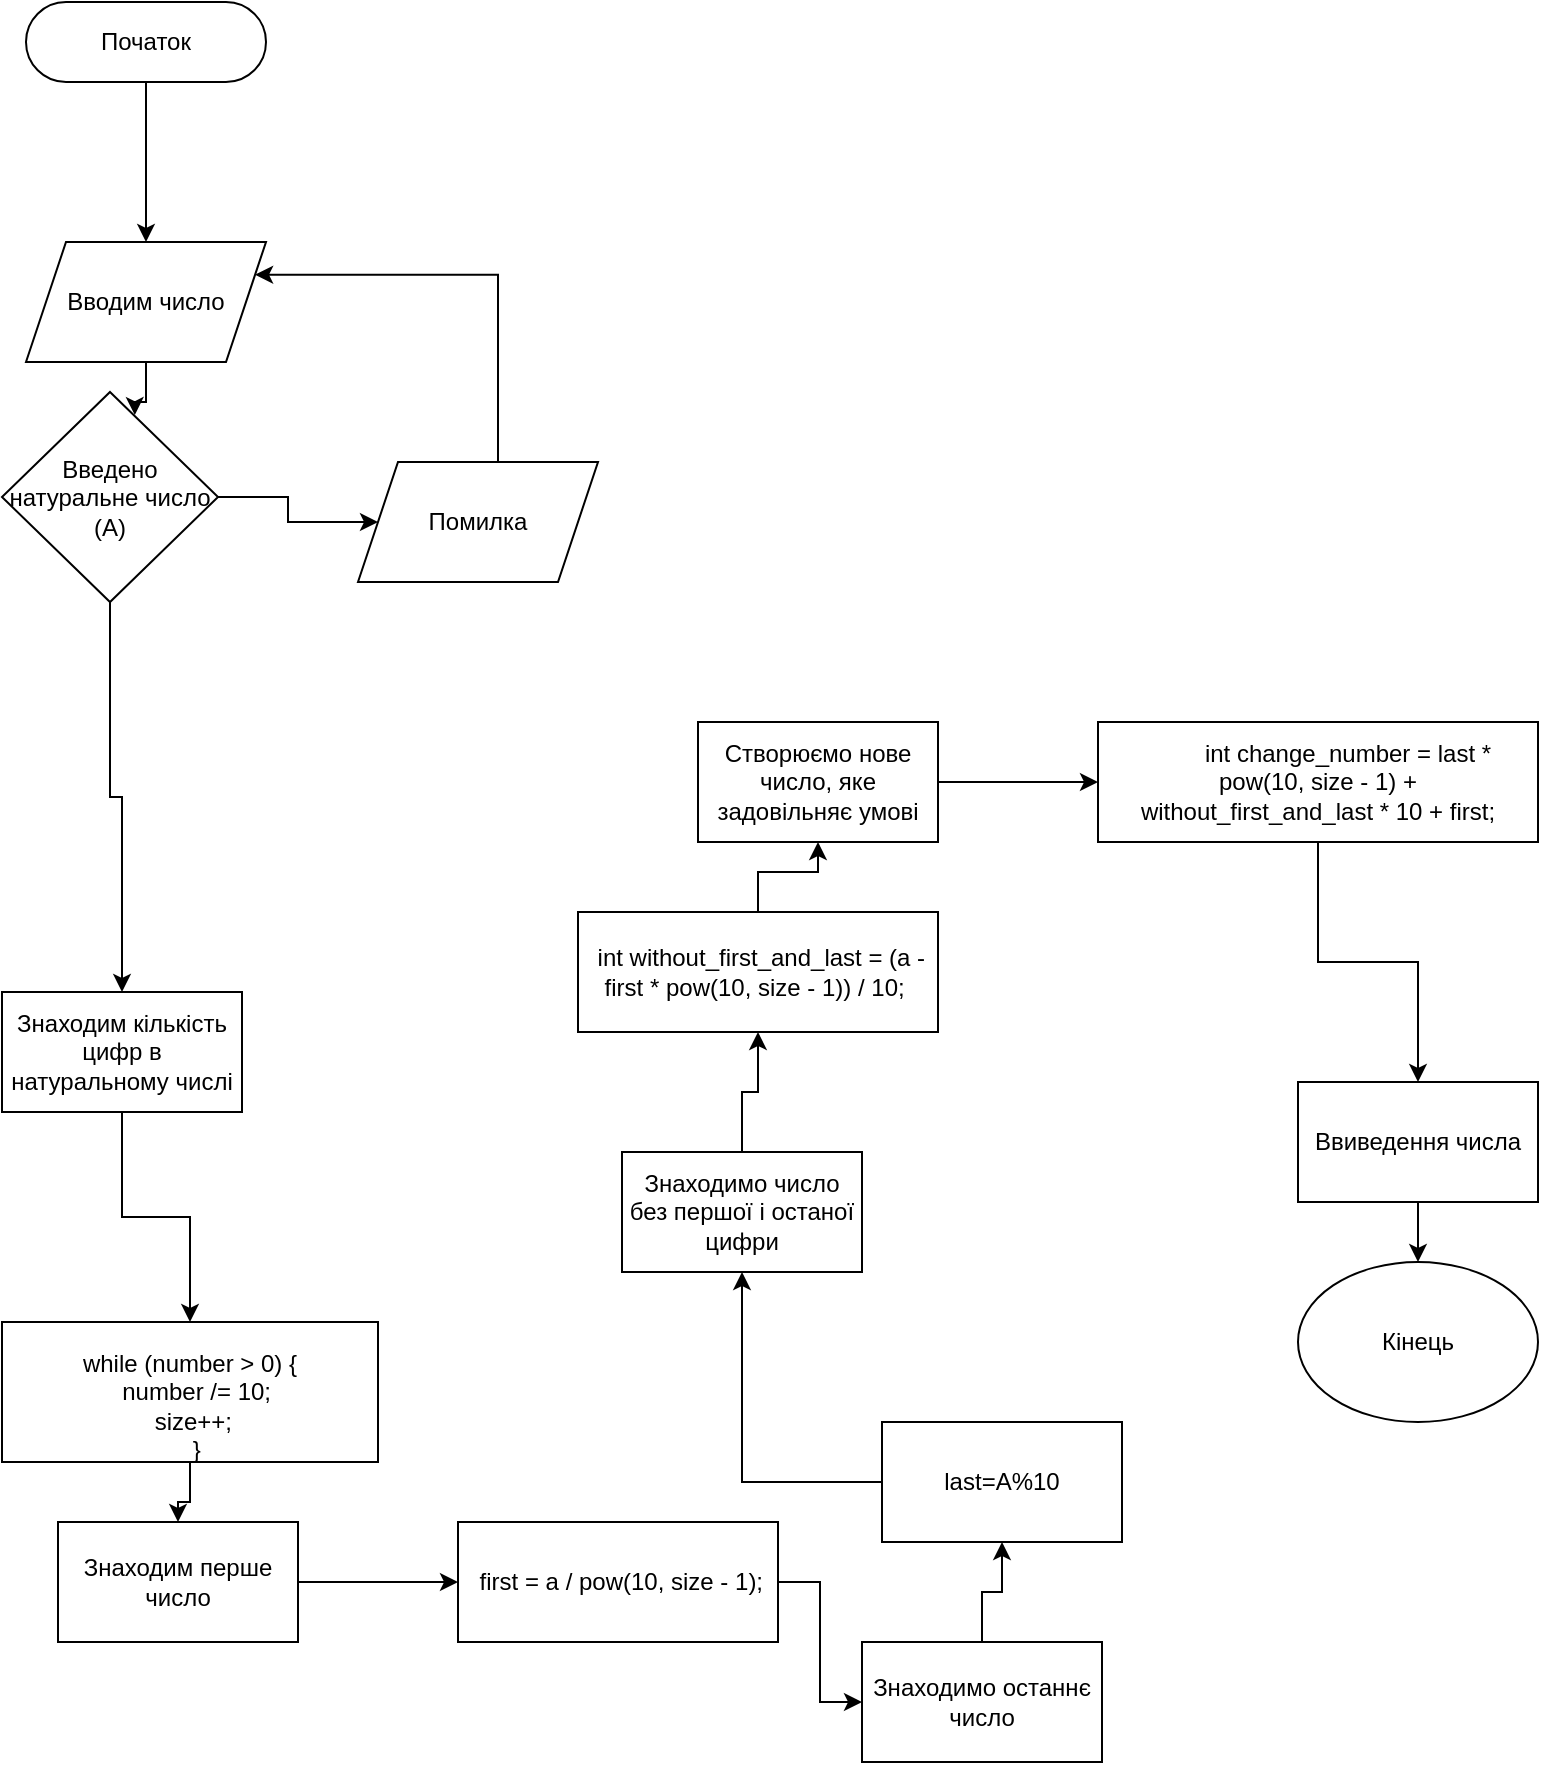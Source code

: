 <mxfile version="24.7.17">
  <diagram name="Сторінка-1" id="x23zGEdrDz4SVfGFRyfK">
    <mxGraphModel dx="2074" dy="649" grid="1" gridSize="10" guides="1" tooltips="1" connect="1" arrows="1" fold="1" page="1" pageScale="1" pageWidth="827" pageHeight="1169" math="0" shadow="0">
      <root>
        <mxCell id="0" />
        <mxCell id="1" parent="0" />
        <mxCell id="xS3GevDPBk4NqoLoL0XK-3" style="edgeStyle=orthogonalEdgeStyle;rounded=0;orthogonalLoop=1;jettySize=auto;html=1;entryX=0.5;entryY=0;entryDx=0;entryDy=0;" parent="1" source="xS3GevDPBk4NqoLoL0XK-1" target="xS3GevDPBk4NqoLoL0XK-2" edge="1">
          <mxGeometry relative="1" as="geometry" />
        </mxCell>
        <mxCell id="xS3GevDPBk4NqoLoL0XK-1" value="Початок" style="rounded=1;whiteSpace=wrap;html=1;arcSize=50;" parent="1" vertex="1">
          <mxGeometry x="-756" y="190" width="120" height="40" as="geometry" />
        </mxCell>
        <mxCell id="xS3GevDPBk4NqoLoL0XK-2" value="Вводим число" style="shape=parallelogram;perimeter=parallelogramPerimeter;whiteSpace=wrap;html=1;fixedSize=1;" parent="1" vertex="1">
          <mxGeometry x="-756" y="310" width="120" height="60" as="geometry" />
        </mxCell>
        <mxCell id="xS3GevDPBk4NqoLoL0XK-7" style="edgeStyle=orthogonalEdgeStyle;rounded=0;orthogonalLoop=1;jettySize=auto;html=1;" parent="1" source="xS3GevDPBk4NqoLoL0XK-4" target="xS3GevDPBk4NqoLoL0XK-6" edge="1">
          <mxGeometry relative="1" as="geometry" />
        </mxCell>
        <mxCell id="xS3GevDPBk4NqoLoL0XK-10" style="edgeStyle=orthogonalEdgeStyle;rounded=0;orthogonalLoop=1;jettySize=auto;html=1;entryX=0.5;entryY=0;entryDx=0;entryDy=0;" parent="1" source="xS3GevDPBk4NqoLoL0XK-4" target="xS3GevDPBk4NqoLoL0XK-14" edge="1">
          <mxGeometry relative="1" as="geometry">
            <mxPoint x="-828" y="515" as="targetPoint" />
          </mxGeometry>
        </mxCell>
        <mxCell id="xS3GevDPBk4NqoLoL0XK-4" value="Введено натуральне число&lt;div&gt;(A)&lt;/div&gt;" style="rhombus;whiteSpace=wrap;html=1;" parent="1" vertex="1">
          <mxGeometry x="-768" y="385" width="108" height="105" as="geometry" />
        </mxCell>
        <mxCell id="xS3GevDPBk4NqoLoL0XK-5" style="edgeStyle=orthogonalEdgeStyle;rounded=0;orthogonalLoop=1;jettySize=auto;html=1;entryX=0.615;entryY=0.11;entryDx=0;entryDy=0;entryPerimeter=0;" parent="1" source="xS3GevDPBk4NqoLoL0XK-2" target="xS3GevDPBk4NqoLoL0XK-4" edge="1">
          <mxGeometry relative="1" as="geometry" />
        </mxCell>
        <mxCell id="xS3GevDPBk4NqoLoL0XK-8" style="edgeStyle=orthogonalEdgeStyle;rounded=0;orthogonalLoop=1;jettySize=auto;html=1;entryX=1;entryY=0.25;entryDx=0;entryDy=0;" parent="1" source="xS3GevDPBk4NqoLoL0XK-6" target="xS3GevDPBk4NqoLoL0XK-2" edge="1">
          <mxGeometry relative="1" as="geometry">
            <mxPoint x="-550" y="330" as="targetPoint" />
            <Array as="points">
              <mxPoint x="-520" y="326" />
            </Array>
          </mxGeometry>
        </mxCell>
        <mxCell id="xS3GevDPBk4NqoLoL0XK-6" value="Помилка" style="shape=parallelogram;perimeter=parallelogramPerimeter;whiteSpace=wrap;html=1;fixedSize=1;" parent="1" vertex="1">
          <mxGeometry x="-590" y="420" width="120" height="60" as="geometry" />
        </mxCell>
        <mxCell id="xS3GevDPBk4NqoLoL0XK-16" value="" style="edgeStyle=orthogonalEdgeStyle;rounded=0;orthogonalLoop=1;jettySize=auto;html=1;" parent="1" source="xS3GevDPBk4NqoLoL0XK-14" target="xS3GevDPBk4NqoLoL0XK-15" edge="1">
          <mxGeometry relative="1" as="geometry" />
        </mxCell>
        <mxCell id="xS3GevDPBk4NqoLoL0XK-14" value="Знаходим кількість цифр в натуральному числі" style="rounded=0;whiteSpace=wrap;html=1;" parent="1" vertex="1">
          <mxGeometry x="-768" y="685" width="120" height="60" as="geometry" />
        </mxCell>
        <mxCell id="xS3GevDPBk4NqoLoL0XK-18" style="edgeStyle=orthogonalEdgeStyle;rounded=0;orthogonalLoop=1;jettySize=auto;html=1;" parent="1" source="xS3GevDPBk4NqoLoL0XK-15" target="xS3GevDPBk4NqoLoL0XK-17" edge="1">
          <mxGeometry relative="1" as="geometry" />
        </mxCell>
        <mxCell id="xS3GevDPBk4NqoLoL0XK-15" value="&lt;div&gt;&lt;br&gt;&lt;/div&gt;&lt;div&gt;while (number &amp;gt; 0) {&lt;/div&gt;&lt;div&gt;&amp;nbsp; number /= 10;&lt;/div&gt;&lt;div&gt;&lt;span style=&quot;background-color: initial;&quot;&gt;&amp;nbsp;size++;&lt;/span&gt;&lt;/div&gt;&lt;div&gt;&amp;nbsp; &lt;span style=&quot;background-color: initial;&quot;&gt;}&lt;/span&gt;&lt;/div&gt;" style="whiteSpace=wrap;html=1;rounded=0;" parent="1" vertex="1">
          <mxGeometry x="-768" y="850" width="188" height="70" as="geometry" />
        </mxCell>
        <mxCell id="xS3GevDPBk4NqoLoL0XK-21" value="" style="edgeStyle=orthogonalEdgeStyle;rounded=0;orthogonalLoop=1;jettySize=auto;html=1;" parent="1" source="xS3GevDPBk4NqoLoL0XK-17" target="xS3GevDPBk4NqoLoL0XK-20" edge="1">
          <mxGeometry relative="1" as="geometry" />
        </mxCell>
        <mxCell id="xS3GevDPBk4NqoLoL0XK-17" value="Знаходим перше число" style="rounded=0;whiteSpace=wrap;html=1;" parent="1" vertex="1">
          <mxGeometry x="-740" y="950" width="120" height="60" as="geometry" />
        </mxCell>
        <mxCell id="l-oiXD6vVkubKT9CPR8d-4" style="edgeStyle=orthogonalEdgeStyle;rounded=0;orthogonalLoop=1;jettySize=auto;html=1;" edge="1" parent="1" source="xS3GevDPBk4NqoLoL0XK-20" target="l-oiXD6vVkubKT9CPR8d-1">
          <mxGeometry relative="1" as="geometry" />
        </mxCell>
        <mxCell id="xS3GevDPBk4NqoLoL0XK-20" value="&amp;nbsp;first = a / pow(10, size - 1);" style="rounded=0;whiteSpace=wrap;html=1;" parent="1" vertex="1">
          <mxGeometry x="-540" y="950" width="160" height="60" as="geometry" />
        </mxCell>
        <mxCell id="xS3GevDPBk4NqoLoL0XK-26" value="" style="edgeStyle=orthogonalEdgeStyle;rounded=0;orthogonalLoop=1;jettySize=auto;html=1;" parent="1" source="xS3GevDPBk4NqoLoL0XK-24" target="xS3GevDPBk4NqoLoL0XK-25" edge="1">
          <mxGeometry relative="1" as="geometry" />
        </mxCell>
        <mxCell id="xS3GevDPBk4NqoLoL0XK-24" value="Знаходимо число без першої і останої цифри" style="rounded=0;whiteSpace=wrap;html=1;" parent="1" vertex="1">
          <mxGeometry x="-458" y="765" width="120" height="60" as="geometry" />
        </mxCell>
        <mxCell id="xS3GevDPBk4NqoLoL0XK-30" value="" style="edgeStyle=orthogonalEdgeStyle;rounded=0;orthogonalLoop=1;jettySize=auto;html=1;" parent="1" source="xS3GevDPBk4NqoLoL0XK-25" target="xS3GevDPBk4NqoLoL0XK-29" edge="1">
          <mxGeometry relative="1" as="geometry" />
        </mxCell>
        <mxCell id="xS3GevDPBk4NqoLoL0XK-25" value="&amp;nbsp;int without_first_and_last = (a - first * pow(10, size - 1)) / 10;&amp;nbsp;" style="whiteSpace=wrap;html=1;rounded=0;" parent="1" vertex="1">
          <mxGeometry x="-480" y="645" width="180" height="60" as="geometry" />
        </mxCell>
        <mxCell id="xS3GevDPBk4NqoLoL0XK-34" value="" style="edgeStyle=orthogonalEdgeStyle;rounded=0;orthogonalLoop=1;jettySize=auto;html=1;" parent="1" source="xS3GevDPBk4NqoLoL0XK-29" target="xS3GevDPBk4NqoLoL0XK-33" edge="1">
          <mxGeometry relative="1" as="geometry" />
        </mxCell>
        <mxCell id="xS3GevDPBk4NqoLoL0XK-29" value="Створюємо нове число, яке задовільняє умові" style="whiteSpace=wrap;html=1;rounded=0;" parent="1" vertex="1">
          <mxGeometry x="-420" y="550" width="120" height="60" as="geometry" />
        </mxCell>
        <mxCell id="xS3GevDPBk4NqoLoL0XK-36" value="" style="edgeStyle=orthogonalEdgeStyle;rounded=0;orthogonalLoop=1;jettySize=auto;html=1;" parent="1" source="xS3GevDPBk4NqoLoL0XK-33" target="xS3GevDPBk4NqoLoL0XK-35" edge="1">
          <mxGeometry relative="1" as="geometry" />
        </mxCell>
        <mxCell id="xS3GevDPBk4NqoLoL0XK-33" value="&amp;nbsp; &amp;nbsp; &amp;nbsp; &amp;nbsp; &amp;nbsp;int change_number = last * pow(10, size - 1) + without_first_and_last * 10 + first;" style="whiteSpace=wrap;html=1;rounded=0;" parent="1" vertex="1">
          <mxGeometry x="-220" y="550" width="220" height="60" as="geometry" />
        </mxCell>
        <mxCell id="xS3GevDPBk4NqoLoL0XK-38" style="edgeStyle=orthogonalEdgeStyle;rounded=0;orthogonalLoop=1;jettySize=auto;html=1;entryX=0.5;entryY=0;entryDx=0;entryDy=0;" parent="1" source="xS3GevDPBk4NqoLoL0XK-35" target="xS3GevDPBk4NqoLoL0XK-37" edge="1">
          <mxGeometry relative="1" as="geometry" />
        </mxCell>
        <mxCell id="xS3GevDPBk4NqoLoL0XK-35" value="Ввиведення числа" style="whiteSpace=wrap;html=1;rounded=0;" parent="1" vertex="1">
          <mxGeometry x="-120" y="730" width="120" height="60" as="geometry" />
        </mxCell>
        <mxCell id="xS3GevDPBk4NqoLoL0XK-37" value="Кінець" style="ellipse;whiteSpace=wrap;html=1;" parent="1" vertex="1">
          <mxGeometry x="-120" y="820" width="120" height="80" as="geometry" />
        </mxCell>
        <mxCell id="l-oiXD6vVkubKT9CPR8d-5" style="edgeStyle=orthogonalEdgeStyle;rounded=0;orthogonalLoop=1;jettySize=auto;html=1;entryX=0.5;entryY=1;entryDx=0;entryDy=0;" edge="1" parent="1" source="l-oiXD6vVkubKT9CPR8d-1" target="l-oiXD6vVkubKT9CPR8d-2">
          <mxGeometry relative="1" as="geometry" />
        </mxCell>
        <mxCell id="l-oiXD6vVkubKT9CPR8d-1" value="Знаходимо останнє число" style="rounded=0;whiteSpace=wrap;html=1;" vertex="1" parent="1">
          <mxGeometry x="-338" y="1010" width="120" height="60" as="geometry" />
        </mxCell>
        <mxCell id="l-oiXD6vVkubKT9CPR8d-6" style="edgeStyle=orthogonalEdgeStyle;rounded=0;orthogonalLoop=1;jettySize=auto;html=1;" edge="1" parent="1" source="l-oiXD6vVkubKT9CPR8d-2" target="xS3GevDPBk4NqoLoL0XK-24">
          <mxGeometry relative="1" as="geometry" />
        </mxCell>
        <mxCell id="l-oiXD6vVkubKT9CPR8d-2" value="last=A%10" style="rounded=0;whiteSpace=wrap;html=1;" vertex="1" parent="1">
          <mxGeometry x="-328" y="900" width="120" height="60" as="geometry" />
        </mxCell>
      </root>
    </mxGraphModel>
  </diagram>
</mxfile>
